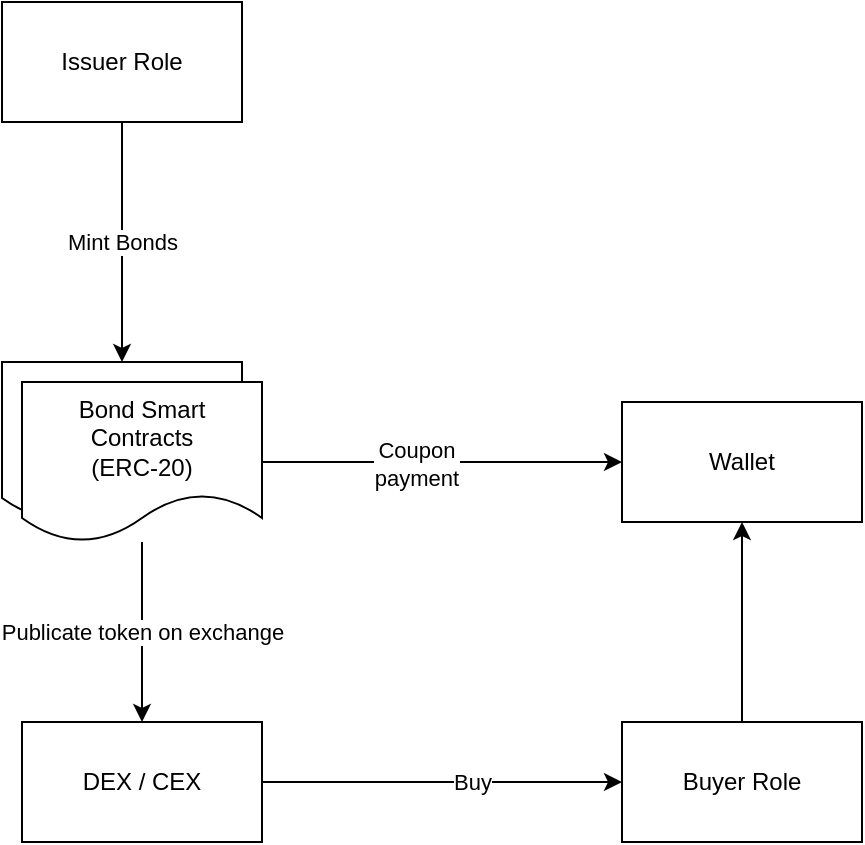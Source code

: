 <mxfile version="21.2.1" type="device">
  <diagram name="Page-1" id="jVz-sLXikP3ptBsjTnPt">
    <mxGraphModel dx="1436" dy="730" grid="1" gridSize="10" guides="1" tooltips="1" connect="1" arrows="1" fold="1" page="1" pageScale="1" pageWidth="850" pageHeight="1100" math="0" shadow="0">
      <root>
        <mxCell id="0" />
        <mxCell id="1" parent="0" />
        <mxCell id="gWcYvX46vSKGj1mqd_2J-4" value="Mint Bonds" style="edgeStyle=orthogonalEdgeStyle;rounded=0;orthogonalLoop=1;jettySize=auto;html=1;entryX=0.5;entryY=0;entryDx=0;entryDy=0;" edge="1" parent="1" source="gWcYvX46vSKGj1mqd_2J-1" target="gWcYvX46vSKGj1mqd_2J-3">
          <mxGeometry relative="1" as="geometry" />
        </mxCell>
        <mxCell id="gWcYvX46vSKGj1mqd_2J-1" value="Issuer Role" style="rounded=0;whiteSpace=wrap;html=1;" vertex="1" parent="1">
          <mxGeometry x="100" y="100" width="120" height="60" as="geometry" />
        </mxCell>
        <mxCell id="gWcYvX46vSKGj1mqd_2J-3" value="" style="shape=document;whiteSpace=wrap;html=1;boundedLbl=1;" vertex="1" parent="1">
          <mxGeometry x="100" y="280" width="120" height="80" as="geometry" />
        </mxCell>
        <mxCell id="gWcYvX46vSKGj1mqd_2J-9" style="edgeStyle=orthogonalEdgeStyle;rounded=0;orthogonalLoop=1;jettySize=auto;html=1;entryX=0;entryY=0.5;entryDx=0;entryDy=0;" edge="1" parent="1" source="gWcYvX46vSKGj1mqd_2J-5" target="gWcYvX46vSKGj1mqd_2J-8">
          <mxGeometry relative="1" as="geometry" />
        </mxCell>
        <mxCell id="gWcYvX46vSKGj1mqd_2J-10" value="Buy" style="edgeLabel;html=1;align=center;verticalAlign=middle;resizable=0;points=[];" vertex="1" connectable="0" parent="gWcYvX46vSKGj1mqd_2J-9">
          <mxGeometry x="0.164" relative="1" as="geometry">
            <mxPoint as="offset" />
          </mxGeometry>
        </mxCell>
        <mxCell id="gWcYvX46vSKGj1mqd_2J-5" value="DEX / CEX" style="rounded=0;whiteSpace=wrap;html=1;" vertex="1" parent="1">
          <mxGeometry x="110" y="460" width="120" height="60" as="geometry" />
        </mxCell>
        <mxCell id="gWcYvX46vSKGj1mqd_2J-7" value="Publicate token on exchange" style="edgeStyle=orthogonalEdgeStyle;rounded=0;orthogonalLoop=1;jettySize=auto;html=1;" edge="1" parent="1" source="gWcYvX46vSKGj1mqd_2J-6" target="gWcYvX46vSKGj1mqd_2J-5">
          <mxGeometry relative="1" as="geometry" />
        </mxCell>
        <mxCell id="gWcYvX46vSKGj1mqd_2J-14" style="edgeStyle=orthogonalEdgeStyle;rounded=0;orthogonalLoop=1;jettySize=auto;html=1;entryX=0;entryY=0.5;entryDx=0;entryDy=0;" edge="1" parent="1" source="gWcYvX46vSKGj1mqd_2J-6" target="gWcYvX46vSKGj1mqd_2J-12">
          <mxGeometry relative="1" as="geometry" />
        </mxCell>
        <mxCell id="gWcYvX46vSKGj1mqd_2J-15" value="Coupon &lt;br&gt;payment" style="edgeLabel;html=1;align=center;verticalAlign=middle;resizable=0;points=[];" vertex="1" connectable="0" parent="gWcYvX46vSKGj1mqd_2J-14">
          <mxGeometry x="-0.147" y="-1" relative="1" as="geometry">
            <mxPoint as="offset" />
          </mxGeometry>
        </mxCell>
        <mxCell id="gWcYvX46vSKGj1mqd_2J-6" value="Bond Smart Contracts&lt;br&gt;(ERC-20)" style="shape=document;whiteSpace=wrap;html=1;boundedLbl=1;" vertex="1" parent="1">
          <mxGeometry x="110" y="290" width="120" height="80" as="geometry" />
        </mxCell>
        <mxCell id="gWcYvX46vSKGj1mqd_2J-13" value="" style="edgeStyle=orthogonalEdgeStyle;rounded=0;orthogonalLoop=1;jettySize=auto;html=1;" edge="1" parent="1" source="gWcYvX46vSKGj1mqd_2J-8" target="gWcYvX46vSKGj1mqd_2J-12">
          <mxGeometry relative="1" as="geometry" />
        </mxCell>
        <mxCell id="gWcYvX46vSKGj1mqd_2J-8" value="Buyer Role" style="rounded=0;whiteSpace=wrap;html=1;" vertex="1" parent="1">
          <mxGeometry x="410" y="460" width="120" height="60" as="geometry" />
        </mxCell>
        <mxCell id="gWcYvX46vSKGj1mqd_2J-12" value="Wallet" style="whiteSpace=wrap;html=1;rounded=0;" vertex="1" parent="1">
          <mxGeometry x="410" y="300" width="120" height="60" as="geometry" />
        </mxCell>
      </root>
    </mxGraphModel>
  </diagram>
</mxfile>
